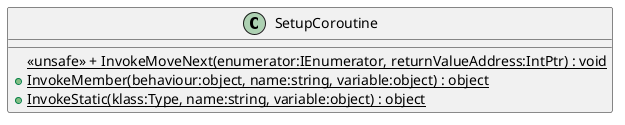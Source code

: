 @startuml
class SetupCoroutine {
    <<unsafe>> {static} + InvokeMoveNext(enumerator:IEnumerator, returnValueAddress:IntPtr) : void
    {static} + InvokeMember(behaviour:object, name:string, variable:object) : object
    {static} + InvokeStatic(klass:Type, name:string, variable:object) : object
}
@enduml
